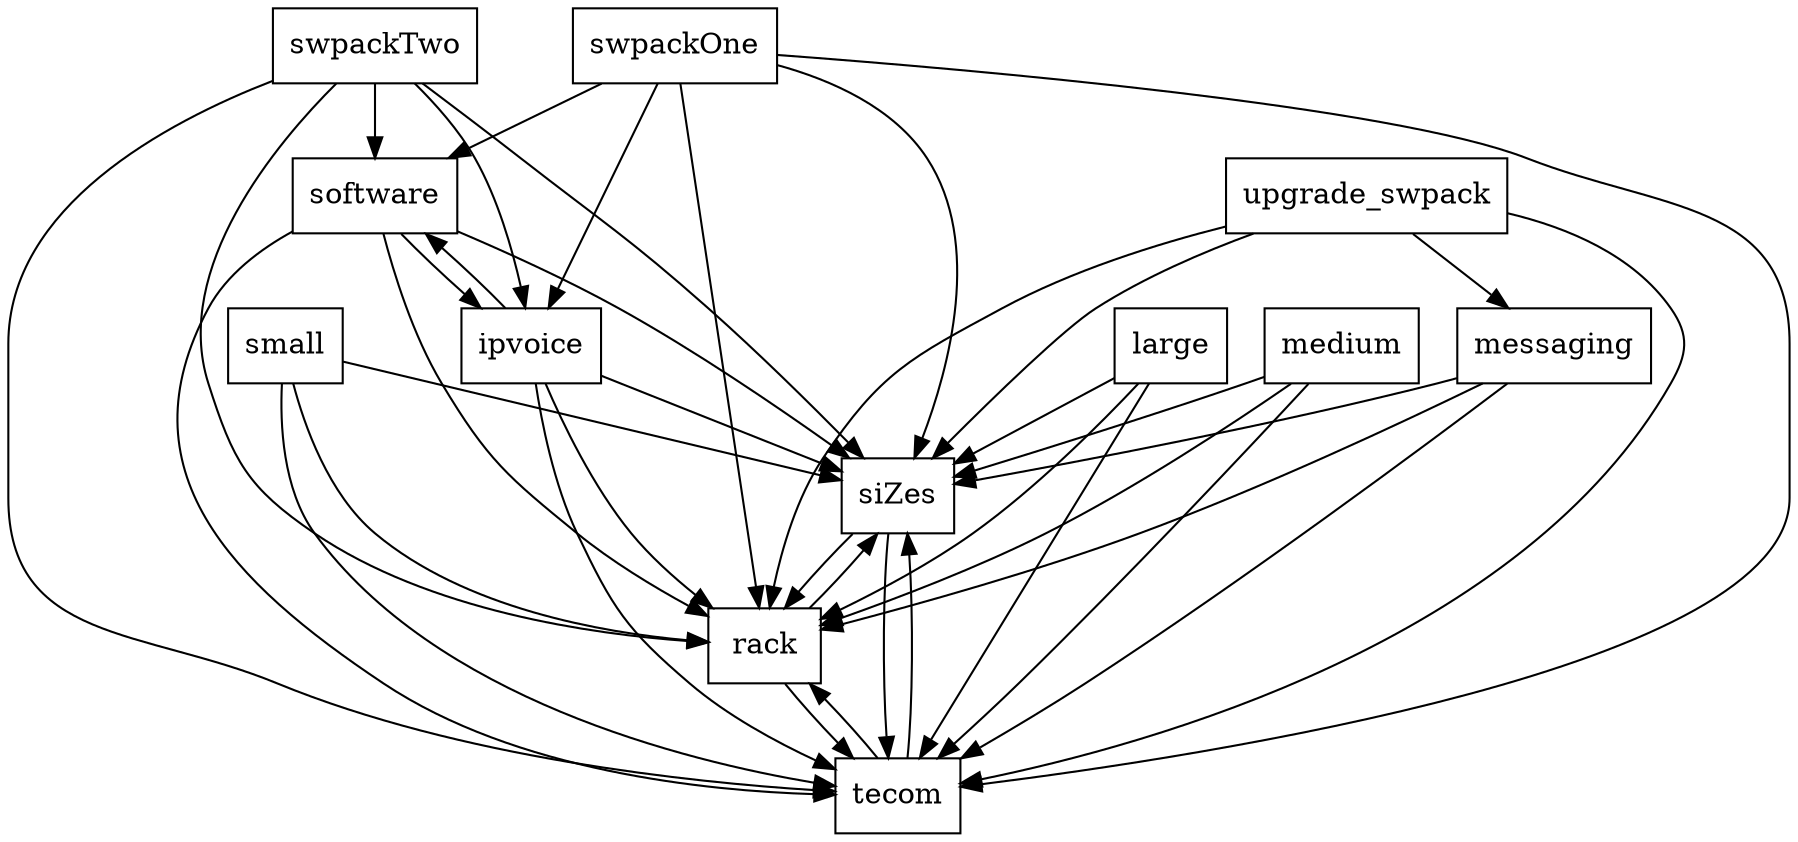 digraph{
graph [rankdir=TB];
node [shape=box];
edge [arrowhead=normal];
0[label="swpackTwo",]
1[label="software",]
2[label="siZes",]
3[label="ipvoice",]
4[label="messaging",]
5[label="rack",]
6[label="tecom",]
7[label="upgrade_swpack",]
8[label="small",]
9[label="swpackOne",]
10[label="large",]
11[label="medium",]
0->1[label="",]
0->2[label="",]
0->3[label="",]
0->5[label="",]
0->6[label="",]
1->2[label="",]
1->3[label="",]
1->5[label="",]
1->6[label="",]
2->5[label="",]
2->6[label="",]
3->1[label="",]
3->2[label="",]
3->5[label="",]
3->6[label="",]
4->2[label="",]
4->5[label="",]
4->6[label="",]
5->2[label="",]
5->6[label="",]
6->2[label="",]
6->5[label="",]
7->2[label="",]
7->4[label="",]
7->5[label="",]
7->6[label="",]
8->2[label="",]
8->5[label="",]
8->6[label="",]
9->1[label="",]
9->2[label="",]
9->3[label="",]
9->5[label="",]
9->6[label="",]
10->2[label="",]
10->5[label="",]
10->6[label="",]
11->2[label="",]
11->5[label="",]
11->6[label="",]
}
